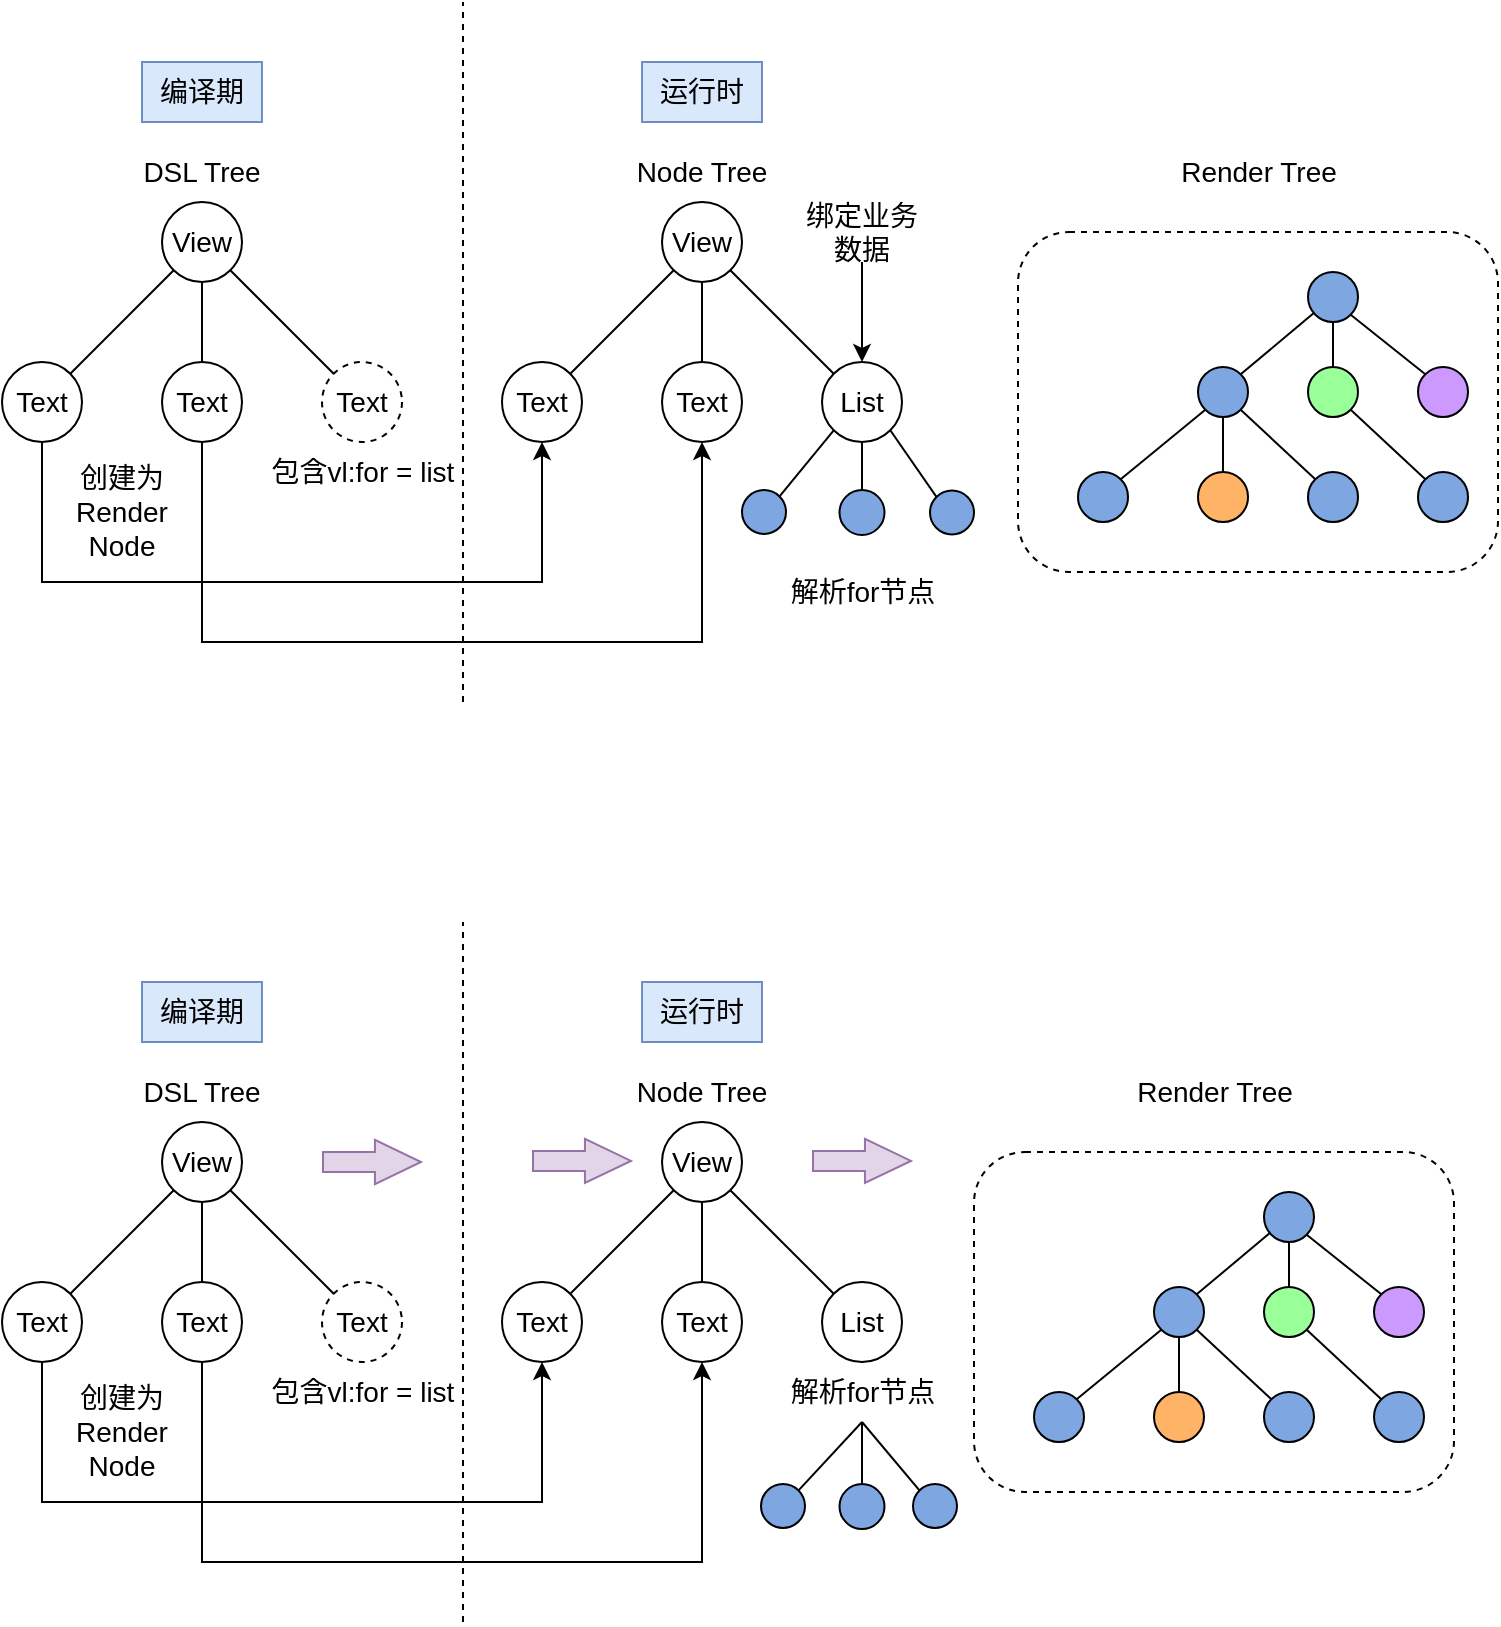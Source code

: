 <mxfile version="20.8.18" type="github" pages="2">
  <diagram name="第 1 页" id="cYTpn5aUSwXa2kTmMULK">
    <mxGraphModel dx="1978" dy="681" grid="1" gridSize="10" guides="1" tooltips="1" connect="1" arrows="1" fold="1" page="1" pageScale="1" pageWidth="827" pageHeight="1169" math="0" shadow="0">
      <root>
        <mxCell id="0" />
        <mxCell id="1" parent="0" />
        <mxCell id="NY8JZ3C-U5HUo9BYB7Ef-1" value="" style="rounded=1;whiteSpace=wrap;html=1;shadow=0;dashed=1;" vertex="1" parent="1">
          <mxGeometry x="-212" y="235" width="240" height="170" as="geometry" />
        </mxCell>
        <mxCell id="g4z9N9XSjGAZjHoc07tf-1" value="View" style="ellipse;whiteSpace=wrap;html=1;aspect=fixed;fontSize=14;" vertex="1" parent="1">
          <mxGeometry x="-640" y="220" width="40" height="40" as="geometry" />
        </mxCell>
        <mxCell id="g4z9N9XSjGAZjHoc07tf-2" value="Text" style="ellipse;whiteSpace=wrap;html=1;aspect=fixed;fontSize=14;" vertex="1" parent="1">
          <mxGeometry x="-720" y="300" width="40" height="40" as="geometry" />
        </mxCell>
        <mxCell id="g4z9N9XSjGAZjHoc07tf-4" value="" style="endArrow=none;html=1;rounded=0;exitX=1;exitY=0;exitDx=0;exitDy=0;" edge="1" parent="1" source="g4z9N9XSjGAZjHoc07tf-2" target="g4z9N9XSjGAZjHoc07tf-1">
          <mxGeometry width="50" height="50" relative="1" as="geometry">
            <mxPoint x="-680" y="270" as="sourcePoint" />
            <mxPoint x="-630" y="220" as="targetPoint" />
          </mxGeometry>
        </mxCell>
        <mxCell id="g4z9N9XSjGAZjHoc07tf-5" value="Text" style="ellipse;whiteSpace=wrap;html=1;aspect=fixed;fontSize=14;" vertex="1" parent="1">
          <mxGeometry x="-640" y="300" width="40" height="40" as="geometry" />
        </mxCell>
        <mxCell id="g4z9N9XSjGAZjHoc07tf-6" value="Text" style="ellipse;whiteSpace=wrap;html=1;aspect=fixed;fontSize=14;dashed=1;" vertex="1" parent="1">
          <mxGeometry x="-560" y="300" width="40" height="40" as="geometry" />
        </mxCell>
        <mxCell id="g4z9N9XSjGAZjHoc07tf-7" value="" style="endArrow=none;html=1;rounded=0;entryX=0.5;entryY=1;entryDx=0;entryDy=0;" edge="1" parent="1" source="g4z9N9XSjGAZjHoc07tf-5" target="g4z9N9XSjGAZjHoc07tf-1">
          <mxGeometry width="50" height="50" relative="1" as="geometry">
            <mxPoint x="-570" y="270" as="sourcePoint" />
            <mxPoint x="-570" y="380" as="targetPoint" />
          </mxGeometry>
        </mxCell>
        <mxCell id="g4z9N9XSjGAZjHoc07tf-8" value="" style="endArrow=none;html=1;rounded=0;exitX=1;exitY=1;exitDx=0;exitDy=0;entryX=0;entryY=0;entryDx=0;entryDy=0;" edge="1" parent="1" source="g4z9N9XSjGAZjHoc07tf-1" target="g4z9N9XSjGAZjHoc07tf-6">
          <mxGeometry width="50" height="50" relative="1" as="geometry">
            <mxPoint x="-580" y="290" as="sourcePoint" />
            <mxPoint x="-560" y="300" as="targetPoint" />
          </mxGeometry>
        </mxCell>
        <mxCell id="g4z9N9XSjGAZjHoc07tf-18" value="" style="ellipse;whiteSpace=wrap;html=1;aspect=fixed;fillColor=#7EA6E0;" vertex="1" parent="1">
          <mxGeometry x="-67" y="255" width="25" height="25" as="geometry" />
        </mxCell>
        <mxCell id="g4z9N9XSjGAZjHoc07tf-19" value="" style="ellipse;whiteSpace=wrap;html=1;aspect=fixed;fillColor=#7EA6E0;" vertex="1" parent="1">
          <mxGeometry x="-122" y="302.5" width="25" height="25" as="geometry" />
        </mxCell>
        <mxCell id="g4z9N9XSjGAZjHoc07tf-20" value="" style="endArrow=none;html=1;rounded=0;exitX=1;exitY=0;exitDx=0;exitDy=0;" edge="1" parent="1" source="g4z9N9XSjGAZjHoc07tf-19" target="g4z9N9XSjGAZjHoc07tf-18">
          <mxGeometry width="50" height="50" relative="1" as="geometry">
            <mxPoint x="-82" y="290" as="sourcePoint" />
            <mxPoint x="-32" y="240" as="targetPoint" />
          </mxGeometry>
        </mxCell>
        <mxCell id="g4z9N9XSjGAZjHoc07tf-21" value="" style="ellipse;whiteSpace=wrap;html=1;aspect=fixed;fillColor=#99FF99;" vertex="1" parent="1">
          <mxGeometry x="-67" y="302.5" width="25" height="25" as="geometry" />
        </mxCell>
        <mxCell id="g4z9N9XSjGAZjHoc07tf-22" value="" style="ellipse;whiteSpace=wrap;html=1;aspect=fixed;fillColor=#CC99FF;" vertex="1" parent="1">
          <mxGeometry x="-12" y="302.5" width="25" height="25" as="geometry" />
        </mxCell>
        <mxCell id="g4z9N9XSjGAZjHoc07tf-23" value="" style="endArrow=none;html=1;rounded=0;entryX=0.5;entryY=1;entryDx=0;entryDy=0;" edge="1" parent="1" source="g4z9N9XSjGAZjHoc07tf-21" target="g4z9N9XSjGAZjHoc07tf-18">
          <mxGeometry width="50" height="50" relative="1" as="geometry">
            <mxPoint x="28" y="290" as="sourcePoint" />
            <mxPoint x="28" y="400" as="targetPoint" />
          </mxGeometry>
        </mxCell>
        <mxCell id="g4z9N9XSjGAZjHoc07tf-24" value="" style="endArrow=none;html=1;rounded=0;exitX=1;exitY=1;exitDx=0;exitDy=0;entryX=0;entryY=0;entryDx=0;entryDy=0;" edge="1" parent="1" source="g4z9N9XSjGAZjHoc07tf-18" target="g4z9N9XSjGAZjHoc07tf-22">
          <mxGeometry width="50" height="50" relative="1" as="geometry">
            <mxPoint x="18" y="310" as="sourcePoint" />
            <mxPoint x="38" y="320" as="targetPoint" />
          </mxGeometry>
        </mxCell>
        <mxCell id="g4z9N9XSjGAZjHoc07tf-25" value="" style="ellipse;whiteSpace=wrap;html=1;aspect=fixed;fillColor=#7EA6E0;" vertex="1" parent="1">
          <mxGeometry x="-182" y="355" width="25" height="25" as="geometry" />
        </mxCell>
        <mxCell id="g4z9N9XSjGAZjHoc07tf-26" value="" style="ellipse;whiteSpace=wrap;html=1;aspect=fixed;fillColor=#FFB366;" vertex="1" parent="1">
          <mxGeometry x="-122" y="355" width="25" height="25" as="geometry" />
        </mxCell>
        <mxCell id="g4z9N9XSjGAZjHoc07tf-27" value="" style="ellipse;whiteSpace=wrap;html=1;aspect=fixed;fillColor=#7EA6E0;" vertex="1" parent="1">
          <mxGeometry x="-67" y="355" width="25" height="25" as="geometry" />
        </mxCell>
        <mxCell id="g4z9N9XSjGAZjHoc07tf-28" value="" style="ellipse;whiteSpace=wrap;html=1;aspect=fixed;fillColor=#7EA6E0;" vertex="1" parent="1">
          <mxGeometry x="-12" y="355" width="25" height="25" as="geometry" />
        </mxCell>
        <mxCell id="g4z9N9XSjGAZjHoc07tf-29" value="" style="endArrow=none;html=1;rounded=0;exitX=1;exitY=0;exitDx=0;exitDy=0;entryX=0;entryY=1;entryDx=0;entryDy=0;" edge="1" parent="1" source="g4z9N9XSjGAZjHoc07tf-25" target="g4z9N9XSjGAZjHoc07tf-19">
          <mxGeometry width="50" height="50" relative="1" as="geometry">
            <mxPoint x="-192" y="382" as="sourcePoint" />
            <mxPoint x="-140" y="330" as="targetPoint" />
          </mxGeometry>
        </mxCell>
        <mxCell id="g4z9N9XSjGAZjHoc07tf-30" value="" style="endArrow=none;html=1;rounded=0;entryX=0.5;entryY=1;entryDx=0;entryDy=0;exitX=0.5;exitY=0;exitDx=0;exitDy=0;" edge="1" parent="1" source="g4z9N9XSjGAZjHoc07tf-26" target="g4z9N9XSjGAZjHoc07tf-19">
          <mxGeometry width="50" height="50" relative="1" as="geometry">
            <mxPoint x="-12" y="330" as="sourcePoint" />
            <mxPoint x="-12" y="290" as="targetPoint" />
          </mxGeometry>
        </mxCell>
        <mxCell id="g4z9N9XSjGAZjHoc07tf-31" value="" style="endArrow=none;html=1;rounded=0;exitX=1;exitY=1;exitDx=0;exitDy=0;entryX=0;entryY=0;entryDx=0;entryDy=0;" edge="1" parent="1" source="g4z9N9XSjGAZjHoc07tf-19" target="g4z9N9XSjGAZjHoc07tf-27">
          <mxGeometry width="50" height="50" relative="1" as="geometry">
            <mxPoint x="2" y="284" as="sourcePoint" />
            <mxPoint x="54" y="336" as="targetPoint" />
          </mxGeometry>
        </mxCell>
        <mxCell id="g4z9N9XSjGAZjHoc07tf-32" value="" style="endArrow=none;html=1;rounded=0;entryX=1;entryY=1;entryDx=0;entryDy=0;exitX=0;exitY=0;exitDx=0;exitDy=0;" edge="1" parent="1" source="g4z9N9XSjGAZjHoc07tf-28" target="g4z9N9XSjGAZjHoc07tf-21">
          <mxGeometry width="50" height="50" relative="1" as="geometry">
            <mxPoint x="118" y="420" as="sourcePoint" />
            <mxPoint x="168" y="370" as="targetPoint" />
          </mxGeometry>
        </mxCell>
        <mxCell id="NY8JZ3C-U5HUo9BYB7Ef-5" value="View" style="ellipse;whiteSpace=wrap;html=1;aspect=fixed;fontSize=14;" vertex="1" parent="1">
          <mxGeometry x="-390" y="220" width="40" height="40" as="geometry" />
        </mxCell>
        <mxCell id="NY8JZ3C-U5HUo9BYB7Ef-6" value="Text" style="ellipse;whiteSpace=wrap;html=1;aspect=fixed;fontSize=14;" vertex="1" parent="1">
          <mxGeometry x="-470" y="300" width="40" height="40" as="geometry" />
        </mxCell>
        <mxCell id="NY8JZ3C-U5HUo9BYB7Ef-7" value="" style="endArrow=none;html=1;rounded=0;exitX=1;exitY=0;exitDx=0;exitDy=0;" edge="1" parent="1" source="NY8JZ3C-U5HUo9BYB7Ef-6" target="NY8JZ3C-U5HUo9BYB7Ef-5">
          <mxGeometry width="50" height="50" relative="1" as="geometry">
            <mxPoint x="-430" y="270" as="sourcePoint" />
            <mxPoint x="-380" y="220" as="targetPoint" />
          </mxGeometry>
        </mxCell>
        <mxCell id="NY8JZ3C-U5HUo9BYB7Ef-8" value="Text" style="ellipse;whiteSpace=wrap;html=1;aspect=fixed;fontSize=14;" vertex="1" parent="1">
          <mxGeometry x="-390" y="300" width="40" height="40" as="geometry" />
        </mxCell>
        <mxCell id="NY8JZ3C-U5HUo9BYB7Ef-9" value="List" style="ellipse;whiteSpace=wrap;html=1;aspect=fixed;fontSize=14;" vertex="1" parent="1">
          <mxGeometry x="-310" y="300" width="40" height="40" as="geometry" />
        </mxCell>
        <mxCell id="NY8JZ3C-U5HUo9BYB7Ef-10" value="" style="endArrow=none;html=1;rounded=0;entryX=0.5;entryY=1;entryDx=0;entryDy=0;" edge="1" parent="1" source="NY8JZ3C-U5HUo9BYB7Ef-8" target="NY8JZ3C-U5HUo9BYB7Ef-5">
          <mxGeometry width="50" height="50" relative="1" as="geometry">
            <mxPoint x="-320" y="270" as="sourcePoint" />
            <mxPoint x="-320" y="380" as="targetPoint" />
          </mxGeometry>
        </mxCell>
        <mxCell id="NY8JZ3C-U5HUo9BYB7Ef-11" value="" style="endArrow=none;html=1;rounded=0;exitX=1;exitY=1;exitDx=0;exitDy=0;entryX=0;entryY=0;entryDx=0;entryDy=0;" edge="1" parent="1" source="NY8JZ3C-U5HUo9BYB7Ef-5" target="NY8JZ3C-U5HUo9BYB7Ef-9">
          <mxGeometry width="50" height="50" relative="1" as="geometry">
            <mxPoint x="-330" y="290" as="sourcePoint" />
            <mxPoint x="-310" y="300" as="targetPoint" />
          </mxGeometry>
        </mxCell>
        <mxCell id="NY8JZ3C-U5HUo9BYB7Ef-12" value="" style="endArrow=classic;html=1;rounded=0;fontSize=14;exitX=0.5;exitY=1;exitDx=0;exitDy=0;entryX=0.5;entryY=1;entryDx=0;entryDy=0;" edge="1" parent="1" source="g4z9N9XSjGAZjHoc07tf-5" target="NY8JZ3C-U5HUo9BYB7Ef-8">
          <mxGeometry width="50" height="50" relative="1" as="geometry">
            <mxPoint x="-580" y="460" as="sourcePoint" />
            <mxPoint x="-530" y="410" as="targetPoint" />
            <Array as="points">
              <mxPoint x="-620" y="440" />
              <mxPoint x="-510" y="440" />
              <mxPoint x="-400" y="440" />
              <mxPoint x="-370" y="440" />
            </Array>
          </mxGeometry>
        </mxCell>
        <mxCell id="NY8JZ3C-U5HUo9BYB7Ef-13" value="" style="endArrow=classic;html=1;rounded=0;fontSize=14;exitX=0.5;exitY=1;exitDx=0;exitDy=0;entryX=0.5;entryY=1;entryDx=0;entryDy=0;" edge="1" parent="1" source="g4z9N9XSjGAZjHoc07tf-2" target="NY8JZ3C-U5HUo9BYB7Ef-6">
          <mxGeometry width="50" height="50" relative="1" as="geometry">
            <mxPoint x="-720" y="350" as="sourcePoint" />
            <mxPoint x="-380" y="360" as="targetPoint" />
            <Array as="points">
              <mxPoint x="-700" y="410" />
              <mxPoint x="-590" y="410" />
              <mxPoint x="-480" y="410" />
              <mxPoint x="-450" y="410" />
            </Array>
          </mxGeometry>
        </mxCell>
        <mxCell id="NY8JZ3C-U5HUo9BYB7Ef-14" value="创建为Render Node" style="text;html=1;strokeColor=none;fillColor=none;align=center;verticalAlign=middle;whiteSpace=wrap;rounded=0;fontSize=14;" vertex="1" parent="1">
          <mxGeometry x="-690" y="360" width="60" height="30" as="geometry" />
        </mxCell>
        <mxCell id="NY8JZ3C-U5HUo9BYB7Ef-15" value="包含vl:for = list" style="text;html=1;strokeColor=none;fillColor=none;align=center;verticalAlign=middle;whiteSpace=wrap;rounded=0;fontSize=14;" vertex="1" parent="1">
          <mxGeometry x="-590.5" y="340" width="101" height="30" as="geometry" />
        </mxCell>
        <mxCell id="NY8JZ3C-U5HUo9BYB7Ef-23" value="DSL Tree" style="text;html=1;strokeColor=none;fillColor=none;align=center;verticalAlign=middle;whiteSpace=wrap;rounded=0;fontSize=14;" vertex="1" parent="1">
          <mxGeometry x="-660" y="190" width="80" height="30" as="geometry" />
        </mxCell>
        <mxCell id="NY8JZ3C-U5HUo9BYB7Ef-24" value="Node Tree" style="text;html=1;strokeColor=none;fillColor=none;align=center;verticalAlign=middle;whiteSpace=wrap;rounded=0;fontSize=14;" vertex="1" parent="1">
          <mxGeometry x="-405" y="190" width="70" height="30" as="geometry" />
        </mxCell>
        <mxCell id="NY8JZ3C-U5HUo9BYB7Ef-25" value="解析for节点" style="text;html=1;strokeColor=none;fillColor=none;align=center;verticalAlign=middle;whiteSpace=wrap;rounded=0;fontSize=14;" vertex="1" parent="1">
          <mxGeometry x="-340" y="400" width="101" height="30" as="geometry" />
        </mxCell>
        <mxCell id="NY8JZ3C-U5HUo9BYB7Ef-26" value="Render Tree" style="text;html=1;strokeColor=none;fillColor=none;align=center;verticalAlign=middle;whiteSpace=wrap;rounded=0;fontSize=14;" vertex="1" parent="1">
          <mxGeometry x="-134.5" y="190" width="85" height="30" as="geometry" />
        </mxCell>
        <mxCell id="NY8JZ3C-U5HUo9BYB7Ef-27" value="" style="endArrow=none;dashed=1;html=1;rounded=0;fontSize=14;" edge="1" parent="1">
          <mxGeometry width="50" height="50" relative="1" as="geometry">
            <mxPoint x="-489.5" y="470" as="sourcePoint" />
            <mxPoint x="-489.5" y="120" as="targetPoint" />
          </mxGeometry>
        </mxCell>
        <mxCell id="NY8JZ3C-U5HUo9BYB7Ef-28" value="编译期" style="text;html=1;strokeColor=#6c8ebf;fillColor=#dae8fc;align=center;verticalAlign=middle;whiteSpace=wrap;rounded=0;fontSize=14;" vertex="1" parent="1">
          <mxGeometry x="-650" y="150" width="60" height="30" as="geometry" />
        </mxCell>
        <mxCell id="NY8JZ3C-U5HUo9BYB7Ef-29" value="运行时" style="text;html=1;strokeColor=#6c8ebf;fillColor=#dae8fc;align=center;verticalAlign=middle;whiteSpace=wrap;rounded=0;fontSize=14;" vertex="1" parent="1">
          <mxGeometry x="-400" y="150" width="60" height="30" as="geometry" />
        </mxCell>
        <mxCell id="NY8JZ3C-U5HUo9BYB7Ef-34" value="" style="ellipse;whiteSpace=wrap;html=1;aspect=fixed;fillColor=#7EA6E0;" vertex="1" parent="1">
          <mxGeometry x="-301.25" y="364" width="22.5" height="22.5" as="geometry" />
        </mxCell>
        <mxCell id="NY8JZ3C-U5HUo9BYB7Ef-35" value="" style="ellipse;whiteSpace=wrap;html=1;aspect=fixed;fillColor=#7EA6E0;" vertex="1" parent="1">
          <mxGeometry x="-350" y="364" width="22" height="22" as="geometry" />
        </mxCell>
        <mxCell id="NY8JZ3C-U5HUo9BYB7Ef-36" value="" style="ellipse;whiteSpace=wrap;html=1;aspect=fixed;fillColor=#7EA6E0;" vertex="1" parent="1">
          <mxGeometry x="-256" y="364.25" width="22" height="22" as="geometry" />
        </mxCell>
        <mxCell id="NY8JZ3C-U5HUo9BYB7Ef-37" value="" style="endArrow=none;html=1;rounded=0;fontSize=14;entryX=0;entryY=1;entryDx=0;entryDy=0;exitX=1;exitY=0;exitDx=0;exitDy=0;" edge="1" parent="1" source="NY8JZ3C-U5HUo9BYB7Ef-35" target="NY8JZ3C-U5HUo9BYB7Ef-9">
          <mxGeometry width="50" height="50" relative="1" as="geometry">
            <mxPoint x="-330" y="370" as="sourcePoint" />
            <mxPoint x="-290" y="370" as="targetPoint" />
          </mxGeometry>
        </mxCell>
        <mxCell id="NY8JZ3C-U5HUo9BYB7Ef-38" value="" style="endArrow=none;html=1;rounded=0;fontSize=14;exitX=0.5;exitY=0;exitDx=0;exitDy=0;entryX=0.5;entryY=1;entryDx=0;entryDy=0;" edge="1" parent="1" source="NY8JZ3C-U5HUo9BYB7Ef-34" target="NY8JZ3C-U5HUo9BYB7Ef-9">
          <mxGeometry width="50" height="50" relative="1" as="geometry">
            <mxPoint x="-310" y="410" as="sourcePoint" />
            <mxPoint x="-290" y="380" as="targetPoint" />
          </mxGeometry>
        </mxCell>
        <mxCell id="NY8JZ3C-U5HUo9BYB7Ef-39" value="" style="endArrow=none;html=1;rounded=0;fontSize=14;exitX=0;exitY=0;exitDx=0;exitDy=0;entryX=1;entryY=1;entryDx=0;entryDy=0;" edge="1" parent="1" source="NY8JZ3C-U5HUo9BYB7Ef-36" target="NY8JZ3C-U5HUo9BYB7Ef-9">
          <mxGeometry width="50" height="50" relative="1" as="geometry">
            <mxPoint x="-281" y="411" as="sourcePoint" />
            <mxPoint x="-280" y="380" as="targetPoint" />
          </mxGeometry>
        </mxCell>
        <mxCell id="NY8JZ3C-U5HUo9BYB7Ef-42" value="" style="rounded=1;whiteSpace=wrap;html=1;shadow=0;dashed=1;" vertex="1" parent="1">
          <mxGeometry x="-234" y="695" width="240" height="170" as="geometry" />
        </mxCell>
        <mxCell id="NY8JZ3C-U5HUo9BYB7Ef-43" value="View" style="ellipse;whiteSpace=wrap;html=1;aspect=fixed;fontSize=14;" vertex="1" parent="1">
          <mxGeometry x="-640" y="680" width="40" height="40" as="geometry" />
        </mxCell>
        <mxCell id="NY8JZ3C-U5HUo9BYB7Ef-44" value="Text" style="ellipse;whiteSpace=wrap;html=1;aspect=fixed;fontSize=14;" vertex="1" parent="1">
          <mxGeometry x="-720" y="760" width="40" height="40" as="geometry" />
        </mxCell>
        <mxCell id="NY8JZ3C-U5HUo9BYB7Ef-45" value="" style="endArrow=none;html=1;rounded=0;exitX=1;exitY=0;exitDx=0;exitDy=0;" edge="1" parent="1" source="NY8JZ3C-U5HUo9BYB7Ef-44" target="NY8JZ3C-U5HUo9BYB7Ef-43">
          <mxGeometry width="50" height="50" relative="1" as="geometry">
            <mxPoint x="-680" y="730" as="sourcePoint" />
            <mxPoint x="-630" y="680" as="targetPoint" />
          </mxGeometry>
        </mxCell>
        <mxCell id="NY8JZ3C-U5HUo9BYB7Ef-46" value="Text" style="ellipse;whiteSpace=wrap;html=1;aspect=fixed;fontSize=14;" vertex="1" parent="1">
          <mxGeometry x="-640" y="760" width="40" height="40" as="geometry" />
        </mxCell>
        <mxCell id="NY8JZ3C-U5HUo9BYB7Ef-47" value="Text" style="ellipse;whiteSpace=wrap;html=1;aspect=fixed;fontSize=14;dashed=1;" vertex="1" parent="1">
          <mxGeometry x="-560" y="760" width="40" height="40" as="geometry" />
        </mxCell>
        <mxCell id="NY8JZ3C-U5HUo9BYB7Ef-48" value="" style="endArrow=none;html=1;rounded=0;entryX=0.5;entryY=1;entryDx=0;entryDy=0;" edge="1" parent="1" source="NY8JZ3C-U5HUo9BYB7Ef-46" target="NY8JZ3C-U5HUo9BYB7Ef-43">
          <mxGeometry width="50" height="50" relative="1" as="geometry">
            <mxPoint x="-570" y="730" as="sourcePoint" />
            <mxPoint x="-570" y="840" as="targetPoint" />
          </mxGeometry>
        </mxCell>
        <mxCell id="NY8JZ3C-U5HUo9BYB7Ef-49" value="" style="endArrow=none;html=1;rounded=0;exitX=1;exitY=1;exitDx=0;exitDy=0;entryX=0;entryY=0;entryDx=0;entryDy=0;" edge="1" parent="1" source="NY8JZ3C-U5HUo9BYB7Ef-43" target="NY8JZ3C-U5HUo9BYB7Ef-47">
          <mxGeometry width="50" height="50" relative="1" as="geometry">
            <mxPoint x="-580" y="750" as="sourcePoint" />
            <mxPoint x="-560" y="760" as="targetPoint" />
          </mxGeometry>
        </mxCell>
        <mxCell id="NY8JZ3C-U5HUo9BYB7Ef-50" value="" style="ellipse;whiteSpace=wrap;html=1;aspect=fixed;fillColor=#7EA6E0;" vertex="1" parent="1">
          <mxGeometry x="-89" y="715" width="25" height="25" as="geometry" />
        </mxCell>
        <mxCell id="NY8JZ3C-U5HUo9BYB7Ef-51" value="" style="ellipse;whiteSpace=wrap;html=1;aspect=fixed;fillColor=#7EA6E0;" vertex="1" parent="1">
          <mxGeometry x="-144" y="762.5" width="25" height="25" as="geometry" />
        </mxCell>
        <mxCell id="NY8JZ3C-U5HUo9BYB7Ef-52" value="" style="endArrow=none;html=1;rounded=0;exitX=1;exitY=0;exitDx=0;exitDy=0;" edge="1" parent="1" source="NY8JZ3C-U5HUo9BYB7Ef-51" target="NY8JZ3C-U5HUo9BYB7Ef-50">
          <mxGeometry width="50" height="50" relative="1" as="geometry">
            <mxPoint x="-104" y="750" as="sourcePoint" />
            <mxPoint x="-54" y="700" as="targetPoint" />
          </mxGeometry>
        </mxCell>
        <mxCell id="NY8JZ3C-U5HUo9BYB7Ef-53" value="" style="ellipse;whiteSpace=wrap;html=1;aspect=fixed;fillColor=#99FF99;" vertex="1" parent="1">
          <mxGeometry x="-89" y="762.5" width="25" height="25" as="geometry" />
        </mxCell>
        <mxCell id="NY8JZ3C-U5HUo9BYB7Ef-54" value="" style="ellipse;whiteSpace=wrap;html=1;aspect=fixed;fillColor=#CC99FF;" vertex="1" parent="1">
          <mxGeometry x="-34" y="762.5" width="25" height="25" as="geometry" />
        </mxCell>
        <mxCell id="NY8JZ3C-U5HUo9BYB7Ef-55" value="" style="endArrow=none;html=1;rounded=0;entryX=0.5;entryY=1;entryDx=0;entryDy=0;" edge="1" parent="1" source="NY8JZ3C-U5HUo9BYB7Ef-53" target="NY8JZ3C-U5HUo9BYB7Ef-50">
          <mxGeometry width="50" height="50" relative="1" as="geometry">
            <mxPoint x="6" y="750" as="sourcePoint" />
            <mxPoint x="6" y="860" as="targetPoint" />
          </mxGeometry>
        </mxCell>
        <mxCell id="NY8JZ3C-U5HUo9BYB7Ef-56" value="" style="endArrow=none;html=1;rounded=0;exitX=1;exitY=1;exitDx=0;exitDy=0;entryX=0;entryY=0;entryDx=0;entryDy=0;" edge="1" parent="1" source="NY8JZ3C-U5HUo9BYB7Ef-50" target="NY8JZ3C-U5HUo9BYB7Ef-54">
          <mxGeometry width="50" height="50" relative="1" as="geometry">
            <mxPoint x="-4" y="770" as="sourcePoint" />
            <mxPoint x="16" y="780" as="targetPoint" />
          </mxGeometry>
        </mxCell>
        <mxCell id="NY8JZ3C-U5HUo9BYB7Ef-57" value="" style="ellipse;whiteSpace=wrap;html=1;aspect=fixed;fillColor=#7EA6E0;" vertex="1" parent="1">
          <mxGeometry x="-204" y="815" width="25" height="25" as="geometry" />
        </mxCell>
        <mxCell id="NY8JZ3C-U5HUo9BYB7Ef-58" value="" style="ellipse;whiteSpace=wrap;html=1;aspect=fixed;fillColor=#FFB366;" vertex="1" parent="1">
          <mxGeometry x="-144" y="815" width="25" height="25" as="geometry" />
        </mxCell>
        <mxCell id="NY8JZ3C-U5HUo9BYB7Ef-59" value="" style="ellipse;whiteSpace=wrap;html=1;aspect=fixed;fillColor=#7EA6E0;" vertex="1" parent="1">
          <mxGeometry x="-89" y="815" width="25" height="25" as="geometry" />
        </mxCell>
        <mxCell id="NY8JZ3C-U5HUo9BYB7Ef-60" value="" style="ellipse;whiteSpace=wrap;html=1;aspect=fixed;fillColor=#7EA6E0;" vertex="1" parent="1">
          <mxGeometry x="-34" y="815" width="25" height="25" as="geometry" />
        </mxCell>
        <mxCell id="NY8JZ3C-U5HUo9BYB7Ef-61" value="" style="endArrow=none;html=1;rounded=0;exitX=1;exitY=0;exitDx=0;exitDy=0;entryX=0;entryY=1;entryDx=0;entryDy=0;" edge="1" parent="1" source="NY8JZ3C-U5HUo9BYB7Ef-57" target="NY8JZ3C-U5HUo9BYB7Ef-51">
          <mxGeometry width="50" height="50" relative="1" as="geometry">
            <mxPoint x="-214" y="842" as="sourcePoint" />
            <mxPoint x="-162" y="790" as="targetPoint" />
          </mxGeometry>
        </mxCell>
        <mxCell id="NY8JZ3C-U5HUo9BYB7Ef-62" value="" style="endArrow=none;html=1;rounded=0;entryX=0.5;entryY=1;entryDx=0;entryDy=0;exitX=0.5;exitY=0;exitDx=0;exitDy=0;" edge="1" parent="1" source="NY8JZ3C-U5HUo9BYB7Ef-58" target="NY8JZ3C-U5HUo9BYB7Ef-51">
          <mxGeometry width="50" height="50" relative="1" as="geometry">
            <mxPoint x="-34" y="790" as="sourcePoint" />
            <mxPoint x="-34" y="750" as="targetPoint" />
          </mxGeometry>
        </mxCell>
        <mxCell id="NY8JZ3C-U5HUo9BYB7Ef-63" value="" style="endArrow=none;html=1;rounded=0;exitX=1;exitY=1;exitDx=0;exitDy=0;entryX=0;entryY=0;entryDx=0;entryDy=0;" edge="1" parent="1" source="NY8JZ3C-U5HUo9BYB7Ef-51" target="NY8JZ3C-U5HUo9BYB7Ef-59">
          <mxGeometry width="50" height="50" relative="1" as="geometry">
            <mxPoint x="-20" y="744" as="sourcePoint" />
            <mxPoint x="32" y="796" as="targetPoint" />
          </mxGeometry>
        </mxCell>
        <mxCell id="NY8JZ3C-U5HUo9BYB7Ef-64" value="" style="endArrow=none;html=1;rounded=0;entryX=1;entryY=1;entryDx=0;entryDy=0;exitX=0;exitY=0;exitDx=0;exitDy=0;" edge="1" parent="1" source="NY8JZ3C-U5HUo9BYB7Ef-60" target="NY8JZ3C-U5HUo9BYB7Ef-53">
          <mxGeometry width="50" height="50" relative="1" as="geometry">
            <mxPoint x="96" y="880" as="sourcePoint" />
            <mxPoint x="146" y="830" as="targetPoint" />
          </mxGeometry>
        </mxCell>
        <mxCell id="NY8JZ3C-U5HUo9BYB7Ef-65" value="View" style="ellipse;whiteSpace=wrap;html=1;aspect=fixed;fontSize=14;" vertex="1" parent="1">
          <mxGeometry x="-390" y="680" width="40" height="40" as="geometry" />
        </mxCell>
        <mxCell id="NY8JZ3C-U5HUo9BYB7Ef-66" value="Text" style="ellipse;whiteSpace=wrap;html=1;aspect=fixed;fontSize=14;" vertex="1" parent="1">
          <mxGeometry x="-470" y="760" width="40" height="40" as="geometry" />
        </mxCell>
        <mxCell id="NY8JZ3C-U5HUo9BYB7Ef-67" value="" style="endArrow=none;html=1;rounded=0;exitX=1;exitY=0;exitDx=0;exitDy=0;" edge="1" parent="1" source="NY8JZ3C-U5HUo9BYB7Ef-66" target="NY8JZ3C-U5HUo9BYB7Ef-65">
          <mxGeometry width="50" height="50" relative="1" as="geometry">
            <mxPoint x="-430" y="730" as="sourcePoint" />
            <mxPoint x="-380" y="680" as="targetPoint" />
          </mxGeometry>
        </mxCell>
        <mxCell id="NY8JZ3C-U5HUo9BYB7Ef-68" value="Text" style="ellipse;whiteSpace=wrap;html=1;aspect=fixed;fontSize=14;" vertex="1" parent="1">
          <mxGeometry x="-390" y="760" width="40" height="40" as="geometry" />
        </mxCell>
        <mxCell id="NY8JZ3C-U5HUo9BYB7Ef-69" value="List" style="ellipse;whiteSpace=wrap;html=1;aspect=fixed;fontSize=14;" vertex="1" parent="1">
          <mxGeometry x="-310" y="760" width="40" height="40" as="geometry" />
        </mxCell>
        <mxCell id="NY8JZ3C-U5HUo9BYB7Ef-70" value="" style="endArrow=none;html=1;rounded=0;entryX=0.5;entryY=1;entryDx=0;entryDy=0;" edge="1" parent="1" source="NY8JZ3C-U5HUo9BYB7Ef-68" target="NY8JZ3C-U5HUo9BYB7Ef-65">
          <mxGeometry width="50" height="50" relative="1" as="geometry">
            <mxPoint x="-320" y="730" as="sourcePoint" />
            <mxPoint x="-320" y="840" as="targetPoint" />
          </mxGeometry>
        </mxCell>
        <mxCell id="NY8JZ3C-U5HUo9BYB7Ef-71" value="" style="endArrow=none;html=1;rounded=0;exitX=1;exitY=1;exitDx=0;exitDy=0;entryX=0;entryY=0;entryDx=0;entryDy=0;" edge="1" parent="1" source="NY8JZ3C-U5HUo9BYB7Ef-65" target="NY8JZ3C-U5HUo9BYB7Ef-69">
          <mxGeometry width="50" height="50" relative="1" as="geometry">
            <mxPoint x="-330" y="750" as="sourcePoint" />
            <mxPoint x="-310" y="760" as="targetPoint" />
          </mxGeometry>
        </mxCell>
        <mxCell id="NY8JZ3C-U5HUo9BYB7Ef-72" value="" style="endArrow=classic;html=1;rounded=0;fontSize=14;exitX=0.5;exitY=1;exitDx=0;exitDy=0;entryX=0.5;entryY=1;entryDx=0;entryDy=0;" edge="1" parent="1" source="NY8JZ3C-U5HUo9BYB7Ef-46" target="NY8JZ3C-U5HUo9BYB7Ef-68">
          <mxGeometry width="50" height="50" relative="1" as="geometry">
            <mxPoint x="-580" y="920" as="sourcePoint" />
            <mxPoint x="-530" y="870" as="targetPoint" />
            <Array as="points">
              <mxPoint x="-620" y="900" />
              <mxPoint x="-510" y="900" />
              <mxPoint x="-400" y="900" />
              <mxPoint x="-370" y="900" />
            </Array>
          </mxGeometry>
        </mxCell>
        <mxCell id="NY8JZ3C-U5HUo9BYB7Ef-73" value="" style="endArrow=classic;html=1;rounded=0;fontSize=14;exitX=0.5;exitY=1;exitDx=0;exitDy=0;entryX=0.5;entryY=1;entryDx=0;entryDy=0;" edge="1" parent="1" source="NY8JZ3C-U5HUo9BYB7Ef-44" target="NY8JZ3C-U5HUo9BYB7Ef-66">
          <mxGeometry width="50" height="50" relative="1" as="geometry">
            <mxPoint x="-720" y="810" as="sourcePoint" />
            <mxPoint x="-380" y="820" as="targetPoint" />
            <Array as="points">
              <mxPoint x="-700" y="870" />
              <mxPoint x="-590" y="870" />
              <mxPoint x="-480" y="870" />
              <mxPoint x="-450" y="870" />
            </Array>
          </mxGeometry>
        </mxCell>
        <mxCell id="NY8JZ3C-U5HUo9BYB7Ef-74" value="创建为Render Node" style="text;html=1;strokeColor=none;fillColor=none;align=center;verticalAlign=middle;whiteSpace=wrap;rounded=0;fontSize=14;" vertex="1" parent="1">
          <mxGeometry x="-690" y="820" width="60" height="30" as="geometry" />
        </mxCell>
        <mxCell id="NY8JZ3C-U5HUo9BYB7Ef-75" value="包含vl:for = list" style="text;html=1;strokeColor=none;fillColor=none;align=center;verticalAlign=middle;whiteSpace=wrap;rounded=0;fontSize=14;" vertex="1" parent="1">
          <mxGeometry x="-590.5" y="800" width="101" height="30" as="geometry" />
        </mxCell>
        <mxCell id="NY8JZ3C-U5HUo9BYB7Ef-76" value="DSL Tree" style="text;html=1;strokeColor=none;fillColor=none;align=center;verticalAlign=middle;whiteSpace=wrap;rounded=0;fontSize=14;" vertex="1" parent="1">
          <mxGeometry x="-660" y="650" width="80" height="30" as="geometry" />
        </mxCell>
        <mxCell id="NY8JZ3C-U5HUo9BYB7Ef-77" value="Node Tree" style="text;html=1;strokeColor=none;fillColor=none;align=center;verticalAlign=middle;whiteSpace=wrap;rounded=0;fontSize=14;" vertex="1" parent="1">
          <mxGeometry x="-405" y="650" width="70" height="30" as="geometry" />
        </mxCell>
        <mxCell id="NY8JZ3C-U5HUo9BYB7Ef-78" value="解析for节点" style="text;html=1;strokeColor=none;fillColor=none;align=center;verticalAlign=middle;whiteSpace=wrap;rounded=0;fontSize=14;" vertex="1" parent="1">
          <mxGeometry x="-340.5" y="800" width="101" height="30" as="geometry" />
        </mxCell>
        <mxCell id="NY8JZ3C-U5HUo9BYB7Ef-79" value="Render Tree" style="text;html=1;strokeColor=none;fillColor=none;align=center;verticalAlign=middle;whiteSpace=wrap;rounded=0;fontSize=14;" vertex="1" parent="1">
          <mxGeometry x="-156.5" y="650" width="85" height="30" as="geometry" />
        </mxCell>
        <mxCell id="NY8JZ3C-U5HUo9BYB7Ef-80" value="" style="endArrow=none;dashed=1;html=1;rounded=0;fontSize=14;" edge="1" parent="1">
          <mxGeometry width="50" height="50" relative="1" as="geometry">
            <mxPoint x="-489.5" y="930" as="sourcePoint" />
            <mxPoint x="-489.5" y="580" as="targetPoint" />
          </mxGeometry>
        </mxCell>
        <mxCell id="NY8JZ3C-U5HUo9BYB7Ef-81" value="编译期" style="text;html=1;strokeColor=#6c8ebf;fillColor=#dae8fc;align=center;verticalAlign=middle;whiteSpace=wrap;rounded=0;fontSize=14;" vertex="1" parent="1">
          <mxGeometry x="-650" y="610" width="60" height="30" as="geometry" />
        </mxCell>
        <mxCell id="NY8JZ3C-U5HUo9BYB7Ef-82" value="运行时" style="text;html=1;strokeColor=#6c8ebf;fillColor=#dae8fc;align=center;verticalAlign=middle;whiteSpace=wrap;rounded=0;fontSize=14;" vertex="1" parent="1">
          <mxGeometry x="-400" y="610" width="60" height="30" as="geometry" />
        </mxCell>
        <mxCell id="NY8JZ3C-U5HUo9BYB7Ef-83" value="" style="shape=flexArrow;endArrow=classic;html=1;rounded=0;fontSize=14;endWidth=11.111;endSize=7.344;fillColor=#e1d5e7;strokeColor=#9673a6;" edge="1" parent="1">
          <mxGeometry width="50" height="50" relative="1" as="geometry">
            <mxPoint x="-560" y="700" as="sourcePoint" />
            <mxPoint x="-510" y="700" as="targetPoint" />
          </mxGeometry>
        </mxCell>
        <mxCell id="NY8JZ3C-U5HUo9BYB7Ef-84" value="" style="shape=flexArrow;endArrow=classic;html=1;rounded=0;fontSize=14;endWidth=11.111;endSize=7.344;fillColor=#e1d5e7;strokeColor=#9673a6;" edge="1" parent="1">
          <mxGeometry width="50" height="50" relative="1" as="geometry">
            <mxPoint x="-315" y="699.44" as="sourcePoint" />
            <mxPoint x="-265" y="699.44" as="targetPoint" />
          </mxGeometry>
        </mxCell>
        <mxCell id="NY8JZ3C-U5HUo9BYB7Ef-85" value="" style="shape=flexArrow;endArrow=classic;html=1;rounded=0;fontSize=14;endWidth=11.111;endSize=7.344;fillColor=#e1d5e7;strokeColor=#9673a6;" edge="1" parent="1">
          <mxGeometry width="50" height="50" relative="1" as="geometry">
            <mxPoint x="-455" y="699.44" as="sourcePoint" />
            <mxPoint x="-405" y="699.44" as="targetPoint" />
          </mxGeometry>
        </mxCell>
        <mxCell id="NY8JZ3C-U5HUo9BYB7Ef-86" value="" style="ellipse;whiteSpace=wrap;html=1;aspect=fixed;fillColor=#7EA6E0;" vertex="1" parent="1">
          <mxGeometry x="-301.25" y="861" width="22.5" height="22.5" as="geometry" />
        </mxCell>
        <mxCell id="NY8JZ3C-U5HUo9BYB7Ef-87" value="" style="ellipse;whiteSpace=wrap;html=1;aspect=fixed;fillColor=#7EA6E0;" vertex="1" parent="1">
          <mxGeometry x="-340.5" y="861" width="22" height="22" as="geometry" />
        </mxCell>
        <mxCell id="NY8JZ3C-U5HUo9BYB7Ef-88" value="" style="ellipse;whiteSpace=wrap;html=1;aspect=fixed;fillColor=#7EA6E0;" vertex="1" parent="1">
          <mxGeometry x="-264.5" y="861" width="22" height="22" as="geometry" />
        </mxCell>
        <mxCell id="NY8JZ3C-U5HUo9BYB7Ef-89" value="" style="endArrow=none;html=1;rounded=0;fontSize=14;exitX=1;exitY=0;exitDx=0;exitDy=0;" edge="1" parent="1" source="NY8JZ3C-U5HUo9BYB7Ef-87">
          <mxGeometry width="50" height="50" relative="1" as="geometry">
            <mxPoint x="-320" y="860" as="sourcePoint" />
            <mxPoint x="-290" y="830" as="targetPoint" />
          </mxGeometry>
        </mxCell>
        <mxCell id="NY8JZ3C-U5HUo9BYB7Ef-90" value="" style="endArrow=none;html=1;rounded=0;fontSize=14;exitX=0.5;exitY=0;exitDx=0;exitDy=0;entryX=0.5;entryY=1;entryDx=0;entryDy=0;" edge="1" parent="1" source="NY8JZ3C-U5HUo9BYB7Ef-86" target="NY8JZ3C-U5HUo9BYB7Ef-78">
          <mxGeometry width="50" height="50" relative="1" as="geometry">
            <mxPoint x="-310" y="870" as="sourcePoint" />
            <mxPoint x="-290" y="840" as="targetPoint" />
          </mxGeometry>
        </mxCell>
        <mxCell id="NY8JZ3C-U5HUo9BYB7Ef-91" value="" style="endArrow=none;html=1;rounded=0;fontSize=14;exitX=0;exitY=0;exitDx=0;exitDy=0;entryX=0.5;entryY=1;entryDx=0;entryDy=0;" edge="1" parent="1" source="NY8JZ3C-U5HUo9BYB7Ef-88" target="NY8JZ3C-U5HUo9BYB7Ef-78">
          <mxGeometry width="50" height="50" relative="1" as="geometry">
            <mxPoint x="-281" y="871" as="sourcePoint" />
            <mxPoint x="-280" y="840" as="targetPoint" />
          </mxGeometry>
        </mxCell>
        <mxCell id="NY8JZ3C-U5HUo9BYB7Ef-92" value="绑定业务数据" style="text;html=1;strokeColor=none;fillColor=none;align=center;verticalAlign=middle;whiteSpace=wrap;rounded=0;fontSize=14;" vertex="1" parent="1">
          <mxGeometry x="-320" y="220" width="60" height="30" as="geometry" />
        </mxCell>
        <mxCell id="NY8JZ3C-U5HUo9BYB7Ef-95" value="" style="endArrow=classic;html=1;rounded=0;fontSize=14;entryX=0.5;entryY=0;entryDx=0;entryDy=0;exitX=0.5;exitY=1;exitDx=0;exitDy=0;" edge="1" parent="1" source="NY8JZ3C-U5HUo9BYB7Ef-92" target="NY8JZ3C-U5HUo9BYB7Ef-9">
          <mxGeometry width="50" height="50" relative="1" as="geometry">
            <mxPoint x="-310" y="530" as="sourcePoint" />
            <mxPoint x="-260" y="480" as="targetPoint" />
          </mxGeometry>
        </mxCell>
      </root>
    </mxGraphModel>
  </diagram>
  <diagram id="zvuPknx_NZuE98oMCojz" name="第 2 页">
    <mxGraphModel dx="1242" dy="726" grid="1" gridSize="10" guides="1" tooltips="1" connect="1" arrows="1" fold="1" page="1" pageScale="1" pageWidth="827" pageHeight="1169" math="0" shadow="0">
      <root>
        <mxCell id="0" />
        <mxCell id="1" parent="0" />
      </root>
    </mxGraphModel>
  </diagram>
</mxfile>
